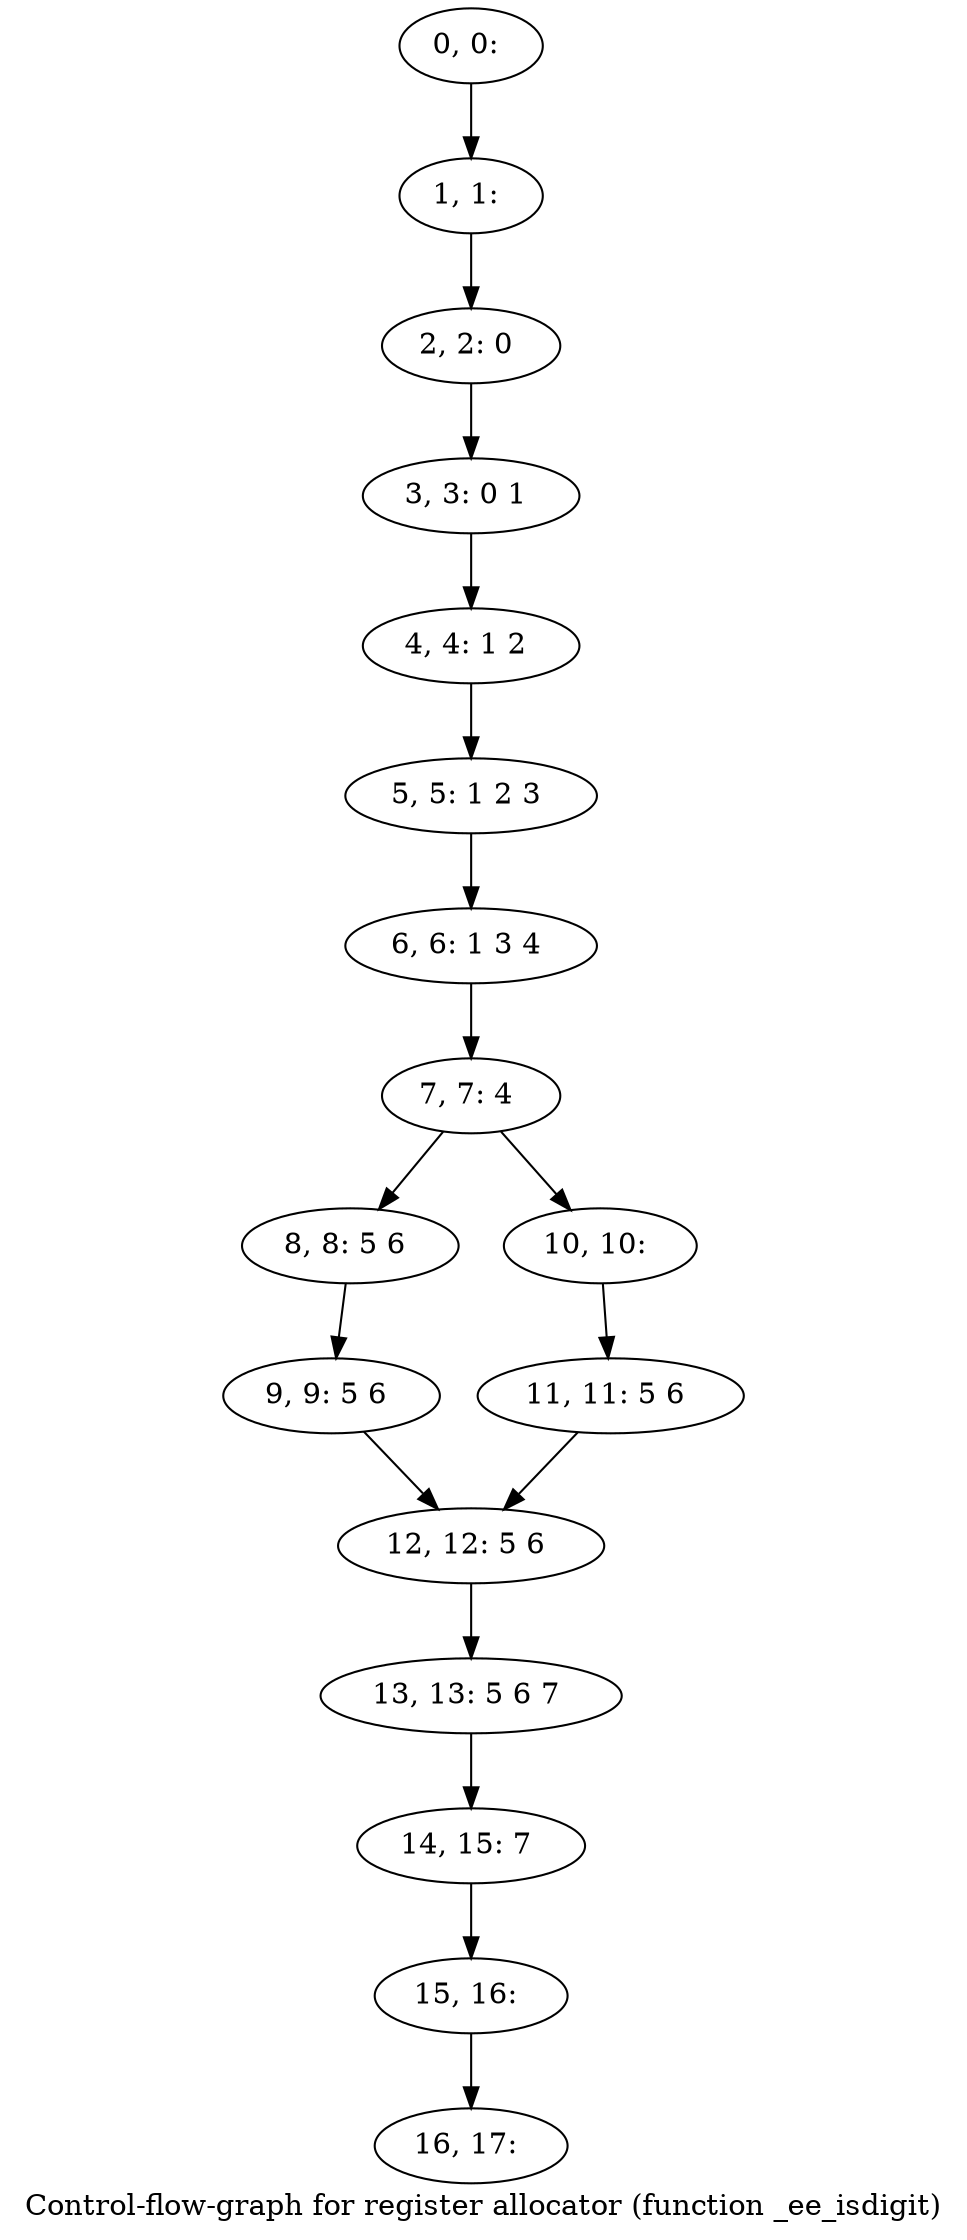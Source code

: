 digraph G {
graph [label="Control-flow-graph for register allocator (function _ee_isdigit)"]
0[label="0, 0: "];
1[label="1, 1: "];
2[label="2, 2: 0 "];
3[label="3, 3: 0 1 "];
4[label="4, 4: 1 2 "];
5[label="5, 5: 1 2 3 "];
6[label="6, 6: 1 3 4 "];
7[label="7, 7: 4 "];
8[label="8, 8: 5 6 "];
9[label="9, 9: 5 6 "];
10[label="10, 10: "];
11[label="11, 11: 5 6 "];
12[label="12, 12: 5 6 "];
13[label="13, 13: 5 6 7 "];
14[label="14, 15: 7 "];
15[label="15, 16: "];
16[label="16, 17: "];
0->1 ;
1->2 ;
2->3 ;
3->4 ;
4->5 ;
5->6 ;
6->7 ;
7->8 ;
7->10 ;
8->9 ;
9->12 ;
10->11 ;
11->12 ;
12->13 ;
13->14 ;
14->15 ;
15->16 ;
}
